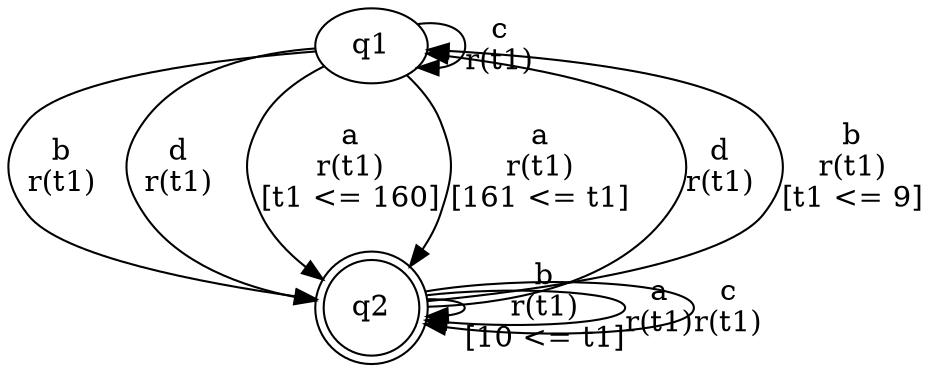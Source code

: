 digraph "tests_1/test13/solution500/solution" {
	q1[label=q1]
	q2[label=q2 shape=doublecircle]
	q1 -> q2[label="b\nr(t1)\n"]
	q2 -> q1[label="d\nr(t1)\n"]
	q2 -> q2[label="b\nr(t1)\n[10 <= t1]"]
	q2 -> q2[label="a\nr(t1)\n"]
	q2 -> q1[label="b\nr(t1)\n[t1 <= 9]"]
	q2 -> q2[label="c\nr(t1)\n"]
	q1 -> q1[label="c\nr(t1)\n"]
	q1 -> q2[label="d\nr(t1)\n"]
	q1 -> q2[label="a\nr(t1)\n[t1 <= 160]"]
	q1 -> q2[label="a\nr(t1)\n[161 <= t1]"]
}
